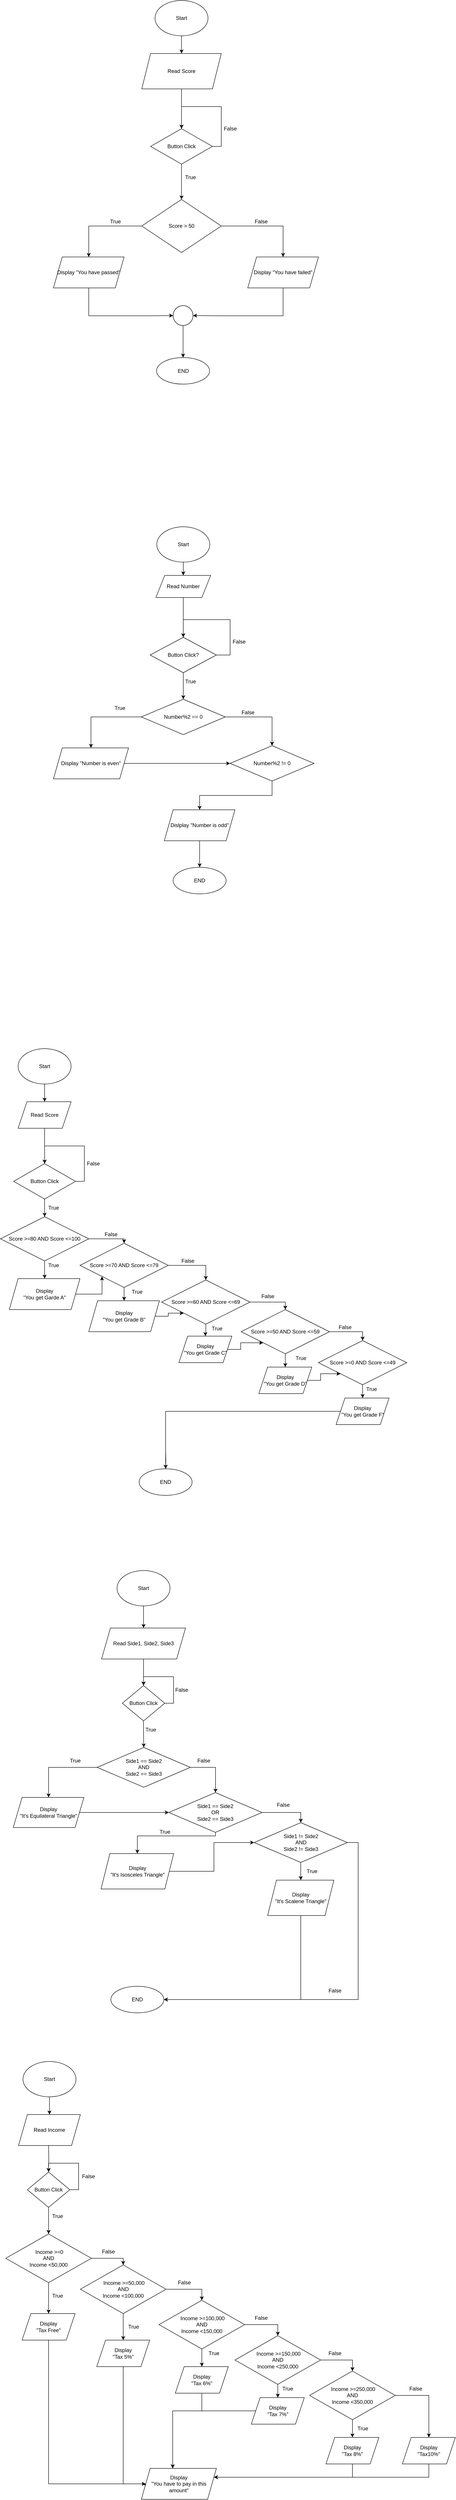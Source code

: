 <mxfile version="18.1.3" type="device"><diagram id="mXys_gLIN5jMMW1TdLpb" name="Page-1"><mxGraphModel dx="1662" dy="794" grid="1" gridSize="10" guides="1" tooltips="1" connect="1" arrows="1" fold="1" page="1" pageScale="1" pageWidth="827" pageHeight="1169" math="0" shadow="0"><root><mxCell id="0"/><mxCell id="1" parent="0"/><mxCell id="4Q3rVuvvBiTGEvWA-QsC-3" value="" style="edgeStyle=orthogonalEdgeStyle;rounded=0;orthogonalLoop=1;jettySize=auto;html=1;" edge="1" parent="1" source="4Q3rVuvvBiTGEvWA-QsC-1" target="4Q3rVuvvBiTGEvWA-QsC-2"><mxGeometry relative="1" as="geometry"/></mxCell><mxCell id="4Q3rVuvvBiTGEvWA-QsC-1" value="Start" style="ellipse;whiteSpace=wrap;html=1;" vertex="1" parent="1"><mxGeometry x="350" y="40" width="120" height="80" as="geometry"/></mxCell><mxCell id="4Q3rVuvvBiTGEvWA-QsC-65" value="" style="edgeStyle=orthogonalEdgeStyle;rounded=0;orthogonalLoop=1;jettySize=auto;html=1;" edge="1" parent="1" source="4Q3rVuvvBiTGEvWA-QsC-2" target="4Q3rVuvvBiTGEvWA-QsC-64"><mxGeometry relative="1" as="geometry"/></mxCell><mxCell id="4Q3rVuvvBiTGEvWA-QsC-2" value="Read Score" style="shape=parallelogram;perimeter=parallelogramPerimeter;whiteSpace=wrap;html=1;fixedSize=1;" vertex="1" parent="1"><mxGeometry x="320" y="160" width="180" height="80" as="geometry"/></mxCell><mxCell id="4Q3rVuvvBiTGEvWA-QsC-9" value="" style="edgeStyle=orthogonalEdgeStyle;rounded=0;orthogonalLoop=1;jettySize=auto;html=1;" edge="1" parent="1" source="4Q3rVuvvBiTGEvWA-QsC-6" target="4Q3rVuvvBiTGEvWA-QsC-8"><mxGeometry relative="1" as="geometry"/></mxCell><mxCell id="4Q3rVuvvBiTGEvWA-QsC-11" value="" style="edgeStyle=orthogonalEdgeStyle;rounded=0;orthogonalLoop=1;jettySize=auto;html=1;" edge="1" parent="1" source="4Q3rVuvvBiTGEvWA-QsC-6" target="4Q3rVuvvBiTGEvWA-QsC-10"><mxGeometry relative="1" as="geometry"/></mxCell><mxCell id="4Q3rVuvvBiTGEvWA-QsC-6" value="Score &amp;gt; 50" style="rhombus;whiteSpace=wrap;html=1;" vertex="1" parent="1"><mxGeometry x="320" y="490" width="180" height="120" as="geometry"/></mxCell><mxCell id="4Q3rVuvvBiTGEvWA-QsC-14" style="edgeStyle=orthogonalEdgeStyle;rounded=0;orthogonalLoop=1;jettySize=auto;html=1;entryX=0;entryY=0.5;entryDx=0;entryDy=0;" edge="1" parent="1" source="4Q3rVuvvBiTGEvWA-QsC-8" target="4Q3rVuvvBiTGEvWA-QsC-12"><mxGeometry relative="1" as="geometry"><Array as="points"><mxPoint x="200" y="753"/><mxPoint x="336" y="753"/></Array></mxGeometry></mxCell><mxCell id="4Q3rVuvvBiTGEvWA-QsC-8" value="Display &quot;You have passed&quot;" style="shape=parallelogram;perimeter=parallelogramPerimeter;whiteSpace=wrap;html=1;fixedSize=1;" vertex="1" parent="1"><mxGeometry x="120" y="620" width="160" height="70" as="geometry"/></mxCell><mxCell id="4Q3rVuvvBiTGEvWA-QsC-13" style="edgeStyle=orthogonalEdgeStyle;rounded=0;orthogonalLoop=1;jettySize=auto;html=1;entryX=1;entryY=0.5;entryDx=0;entryDy=0;" edge="1" parent="1" source="4Q3rVuvvBiTGEvWA-QsC-10" target="4Q3rVuvvBiTGEvWA-QsC-12"><mxGeometry relative="1" as="geometry"><Array as="points"><mxPoint x="640" y="753"/><mxPoint x="498" y="753"/></Array></mxGeometry></mxCell><mxCell id="4Q3rVuvvBiTGEvWA-QsC-10" value="Display &quot;You have failed&quot;" style="shape=parallelogram;perimeter=parallelogramPerimeter;whiteSpace=wrap;html=1;fixedSize=1;" vertex="1" parent="1"><mxGeometry x="560" y="620" width="160" height="70" as="geometry"/></mxCell><mxCell id="4Q3rVuvvBiTGEvWA-QsC-16" value="" style="edgeStyle=orthogonalEdgeStyle;rounded=0;orthogonalLoop=1;jettySize=auto;html=1;" edge="1" parent="1" source="4Q3rVuvvBiTGEvWA-QsC-12" target="4Q3rVuvvBiTGEvWA-QsC-15"><mxGeometry relative="1" as="geometry"/></mxCell><mxCell id="4Q3rVuvvBiTGEvWA-QsC-12" value="" style="ellipse;whiteSpace=wrap;html=1;aspect=fixed;" vertex="1" parent="1"><mxGeometry x="391" y="730" width="45" height="45" as="geometry"/></mxCell><mxCell id="4Q3rVuvvBiTGEvWA-QsC-15" value="END" style="ellipse;whiteSpace=wrap;html=1;" vertex="1" parent="1"><mxGeometry x="353.5" y="847.5" width="120" height="60" as="geometry"/></mxCell><mxCell id="4Q3rVuvvBiTGEvWA-QsC-19" value="" style="edgeStyle=orthogonalEdgeStyle;rounded=0;orthogonalLoop=1;jettySize=auto;html=1;" edge="1" parent="1" source="4Q3rVuvvBiTGEvWA-QsC-17" target="4Q3rVuvvBiTGEvWA-QsC-18"><mxGeometry relative="1" as="geometry"/></mxCell><mxCell id="4Q3rVuvvBiTGEvWA-QsC-17" value="Start" style="ellipse;whiteSpace=wrap;html=1;" vertex="1" parent="1"><mxGeometry x="354" y="1230" width="120" height="80" as="geometry"/></mxCell><mxCell id="4Q3rVuvvBiTGEvWA-QsC-43" value="" style="edgeStyle=orthogonalEdgeStyle;rounded=0;orthogonalLoop=1;jettySize=auto;html=1;" edge="1" parent="1" source="4Q3rVuvvBiTGEvWA-QsC-18" target="4Q3rVuvvBiTGEvWA-QsC-42"><mxGeometry relative="1" as="geometry"/></mxCell><mxCell id="4Q3rVuvvBiTGEvWA-QsC-18" value="Read Number" style="shape=parallelogram;perimeter=parallelogramPerimeter;whiteSpace=wrap;html=1;fixedSize=1;" vertex="1" parent="1"><mxGeometry x="352" y="1340" width="124" height="50" as="geometry"/></mxCell><mxCell id="4Q3rVuvvBiTGEvWA-QsC-23" value="" style="edgeStyle=orthogonalEdgeStyle;rounded=0;orthogonalLoop=1;jettySize=auto;html=1;" edge="1" parent="1" source="4Q3rVuvvBiTGEvWA-QsC-20" target="4Q3rVuvvBiTGEvWA-QsC-22"><mxGeometry relative="1" as="geometry"/></mxCell><mxCell id="4Q3rVuvvBiTGEvWA-QsC-235" value="" style="edgeStyle=orthogonalEdgeStyle;rounded=0;orthogonalLoop=1;jettySize=auto;html=1;" edge="1" parent="1" source="4Q3rVuvvBiTGEvWA-QsC-20" target="4Q3rVuvvBiTGEvWA-QsC-234"><mxGeometry relative="1" as="geometry"/></mxCell><mxCell id="4Q3rVuvvBiTGEvWA-QsC-20" value="Number%2 == 0" style="rhombus;whiteSpace=wrap;html=1;" vertex="1" parent="1"><mxGeometry x="319" y="1620" width="190" height="80" as="geometry"/></mxCell><mxCell id="4Q3rVuvvBiTGEvWA-QsC-238" style="edgeStyle=orthogonalEdgeStyle;rounded=0;orthogonalLoop=1;jettySize=auto;html=1;entryX=0;entryY=0.5;entryDx=0;entryDy=0;" edge="1" parent="1" source="4Q3rVuvvBiTGEvWA-QsC-22" target="4Q3rVuvvBiTGEvWA-QsC-234"><mxGeometry relative="1" as="geometry"/></mxCell><mxCell id="4Q3rVuvvBiTGEvWA-QsC-22" value="Display &quot;Number is even&quot;" style="shape=parallelogram;perimeter=parallelogramPerimeter;whiteSpace=wrap;html=1;fixedSize=1;" vertex="1" parent="1"><mxGeometry x="120" y="1730" width="170" height="70" as="geometry"/></mxCell><mxCell id="4Q3rVuvvBiTGEvWA-QsC-239" value="" style="edgeStyle=orthogonalEdgeStyle;rounded=0;orthogonalLoop=1;jettySize=auto;html=1;" edge="1" parent="1" source="4Q3rVuvvBiTGEvWA-QsC-24" target="4Q3rVuvvBiTGEvWA-QsC-29"><mxGeometry relative="1" as="geometry"/></mxCell><mxCell id="4Q3rVuvvBiTGEvWA-QsC-24" value="Dislplay &quot;Number is odd&quot;" style="shape=parallelogram;perimeter=parallelogramPerimeter;whiteSpace=wrap;html=1;fixedSize=1;" vertex="1" parent="1"><mxGeometry x="371" y="1870" width="160" height="70" as="geometry"/></mxCell><mxCell id="4Q3rVuvvBiTGEvWA-QsC-29" value="END" style="ellipse;whiteSpace=wrap;html=1;" vertex="1" parent="1"><mxGeometry x="391" y="2000" width="120" height="60" as="geometry"/></mxCell><mxCell id="4Q3rVuvvBiTGEvWA-QsC-35" value="" style="edgeStyle=orthogonalEdgeStyle;rounded=0;orthogonalLoop=1;jettySize=auto;html=1;" edge="1" parent="1" source="4Q3rVuvvBiTGEvWA-QsC-31" target="4Q3rVuvvBiTGEvWA-QsC-34"><mxGeometry relative="1" as="geometry"/></mxCell><mxCell id="4Q3rVuvvBiTGEvWA-QsC-31" value="Start" style="ellipse;whiteSpace=wrap;html=1;" vertex="1" parent="1"><mxGeometry x="40" y="2410" width="120" height="80" as="geometry"/></mxCell><mxCell id="4Q3rVuvvBiTGEvWA-QsC-51" value="" style="edgeStyle=orthogonalEdgeStyle;rounded=0;orthogonalLoop=1;jettySize=auto;html=1;" edge="1" parent="1" source="4Q3rVuvvBiTGEvWA-QsC-34" target="4Q3rVuvvBiTGEvWA-QsC-50"><mxGeometry relative="1" as="geometry"/></mxCell><mxCell id="4Q3rVuvvBiTGEvWA-QsC-34" value="Read Score" style="shape=parallelogram;perimeter=parallelogramPerimeter;whiteSpace=wrap;html=1;fixedSize=1;" vertex="1" parent="1"><mxGeometry x="40" y="2530" width="120" height="60" as="geometry"/></mxCell><mxCell id="4Q3rVuvvBiTGEvWA-QsC-44" value="" style="edgeStyle=orthogonalEdgeStyle;rounded=0;orthogonalLoop=1;jettySize=auto;html=1;" edge="1" parent="1" source="4Q3rVuvvBiTGEvWA-QsC-42" target="4Q3rVuvvBiTGEvWA-QsC-20"><mxGeometry relative="1" as="geometry"/></mxCell><mxCell id="4Q3rVuvvBiTGEvWA-QsC-42" value="Button Click?" style="rhombus;whiteSpace=wrap;html=1;" vertex="1" parent="1"><mxGeometry x="339" y="1480" width="150" height="80" as="geometry"/></mxCell><mxCell id="4Q3rVuvvBiTGEvWA-QsC-53" value="" style="edgeStyle=orthogonalEdgeStyle;rounded=0;orthogonalLoop=1;jettySize=auto;html=1;" edge="1" parent="1" source="4Q3rVuvvBiTGEvWA-QsC-50" target="4Q3rVuvvBiTGEvWA-QsC-52"><mxGeometry relative="1" as="geometry"/></mxCell><mxCell id="4Q3rVuvvBiTGEvWA-QsC-50" value="Button Click" style="rhombus;whiteSpace=wrap;html=1;" vertex="1" parent="1"><mxGeometry x="30" y="2670" width="140" height="80" as="geometry"/></mxCell><mxCell id="4Q3rVuvvBiTGEvWA-QsC-55" value="" style="edgeStyle=orthogonalEdgeStyle;rounded=0;orthogonalLoop=1;jettySize=auto;html=1;" edge="1" parent="1" source="4Q3rVuvvBiTGEvWA-QsC-52" target="4Q3rVuvvBiTGEvWA-QsC-54"><mxGeometry relative="1" as="geometry"/></mxCell><mxCell id="4Q3rVuvvBiTGEvWA-QsC-57" value="" style="edgeStyle=orthogonalEdgeStyle;rounded=0;orthogonalLoop=1;jettySize=auto;html=1;" edge="1" parent="1" source="4Q3rVuvvBiTGEvWA-QsC-52" target="4Q3rVuvvBiTGEvWA-QsC-56"><mxGeometry relative="1" as="geometry"><Array as="points"><mxPoint x="280" y="2840"/></Array></mxGeometry></mxCell><mxCell id="4Q3rVuvvBiTGEvWA-QsC-52" value="Score &amp;gt;=80 AND Score &amp;lt;=100" style="rhombus;whiteSpace=wrap;html=1;" vertex="1" parent="1"><mxGeometry y="2790" width="200" height="100" as="geometry"/></mxCell><mxCell id="4Q3rVuvvBiTGEvWA-QsC-227" style="edgeStyle=orthogonalEdgeStyle;rounded=0;orthogonalLoop=1;jettySize=auto;html=1;exitX=1;exitY=0.5;exitDx=0;exitDy=0;entryX=0;entryY=1;entryDx=0;entryDy=0;" edge="1" parent="1" source="4Q3rVuvvBiTGEvWA-QsC-54" target="4Q3rVuvvBiTGEvWA-QsC-56"><mxGeometry relative="1" as="geometry"><Array as="points"><mxPoint x="230" y="2965"/></Array></mxGeometry></mxCell><mxCell id="4Q3rVuvvBiTGEvWA-QsC-54" value="Display &lt;br&gt;&quot;You get Garde A&quot;" style="shape=parallelogram;perimeter=parallelogramPerimeter;whiteSpace=wrap;html=1;fixedSize=1;" vertex="1" parent="1"><mxGeometry x="20" y="2930" width="160" height="70" as="geometry"/></mxCell><mxCell id="4Q3rVuvvBiTGEvWA-QsC-59" value="" style="edgeStyle=orthogonalEdgeStyle;rounded=0;orthogonalLoop=1;jettySize=auto;html=1;" edge="1" parent="1" source="4Q3rVuvvBiTGEvWA-QsC-56" target="4Q3rVuvvBiTGEvWA-QsC-58"><mxGeometry relative="1" as="geometry"/></mxCell><mxCell id="4Q3rVuvvBiTGEvWA-QsC-83" value="" style="edgeStyle=orthogonalEdgeStyle;rounded=0;orthogonalLoop=1;jettySize=auto;html=1;" edge="1" parent="1" source="4Q3rVuvvBiTGEvWA-QsC-56" target="4Q3rVuvvBiTGEvWA-QsC-82"><mxGeometry relative="1" as="geometry"><Array as="points"><mxPoint x="465" y="2900"/></Array></mxGeometry></mxCell><mxCell id="4Q3rVuvvBiTGEvWA-QsC-56" value="Score &amp;gt;=70 AND Score &amp;lt;=79" style="rhombus;whiteSpace=wrap;html=1;" vertex="1" parent="1"><mxGeometry x="180" y="2850" width="200" height="100" as="geometry"/></mxCell><mxCell id="4Q3rVuvvBiTGEvWA-QsC-229" style="edgeStyle=orthogonalEdgeStyle;rounded=0;orthogonalLoop=1;jettySize=auto;html=1;exitX=1;exitY=0.5;exitDx=0;exitDy=0;entryX=0;entryY=1;entryDx=0;entryDy=0;" edge="1" parent="1" source="4Q3rVuvvBiTGEvWA-QsC-58" target="4Q3rVuvvBiTGEvWA-QsC-82"><mxGeometry relative="1" as="geometry"/></mxCell><mxCell id="4Q3rVuvvBiTGEvWA-QsC-58" value="Display&lt;br&gt;&quot;You get Grade B&quot;" style="shape=parallelogram;perimeter=parallelogramPerimeter;whiteSpace=wrap;html=1;fixedSize=1;" vertex="1" parent="1"><mxGeometry x="200" y="2980" width="160" height="70" as="geometry"/></mxCell><mxCell id="4Q3rVuvvBiTGEvWA-QsC-63" style="edgeStyle=orthogonalEdgeStyle;rounded=0;orthogonalLoop=1;jettySize=auto;html=1;entryX=0.5;entryY=0;entryDx=0;entryDy=0;" edge="1" parent="1" source="4Q3rVuvvBiTGEvWA-QsC-42" target="4Q3rVuvvBiTGEvWA-QsC-42"><mxGeometry relative="1" as="geometry"><Array as="points"><mxPoint x="520" y="1520"/><mxPoint x="520" y="1440"/><mxPoint x="414" y="1440"/></Array></mxGeometry></mxCell><mxCell id="4Q3rVuvvBiTGEvWA-QsC-66" value="" style="edgeStyle=orthogonalEdgeStyle;rounded=0;orthogonalLoop=1;jettySize=auto;html=1;" edge="1" parent="1" source="4Q3rVuvvBiTGEvWA-QsC-64" target="4Q3rVuvvBiTGEvWA-QsC-6"><mxGeometry relative="1" as="geometry"/></mxCell><mxCell id="4Q3rVuvvBiTGEvWA-QsC-64" value="Button Click" style="rhombus;whiteSpace=wrap;html=1;" vertex="1" parent="1"><mxGeometry x="340" y="330" width="140" height="80" as="geometry"/></mxCell><mxCell id="4Q3rVuvvBiTGEvWA-QsC-68" style="edgeStyle=orthogonalEdgeStyle;rounded=0;orthogonalLoop=1;jettySize=auto;html=1;entryX=0.5;entryY=0;entryDx=0;entryDy=0;" edge="1" parent="1" source="4Q3rVuvvBiTGEvWA-QsC-64" target="4Q3rVuvvBiTGEvWA-QsC-64"><mxGeometry relative="1" as="geometry"><Array as="points"><mxPoint x="500" y="370"/><mxPoint x="500" y="280"/><mxPoint x="410" y="280"/></Array></mxGeometry></mxCell><mxCell id="4Q3rVuvvBiTGEvWA-QsC-69" value="False" style="text;html=1;align=center;verticalAlign=middle;resizable=0;points=[];autosize=1;strokeColor=none;fillColor=none;" vertex="1" parent="1"><mxGeometry x="500" y="320" width="40" height="20" as="geometry"/></mxCell><mxCell id="4Q3rVuvvBiTGEvWA-QsC-70" value="True" style="text;html=1;align=center;verticalAlign=middle;resizable=0;points=[];autosize=1;strokeColor=none;fillColor=none;" vertex="1" parent="1"><mxGeometry x="410" y="430" width="40" height="20" as="geometry"/></mxCell><mxCell id="4Q3rVuvvBiTGEvWA-QsC-71" value="True" style="text;html=1;align=center;verticalAlign=middle;resizable=0;points=[];autosize=1;strokeColor=none;fillColor=none;" vertex="1" parent="1"><mxGeometry x="240" y="530" width="40" height="20" as="geometry"/></mxCell><mxCell id="4Q3rVuvvBiTGEvWA-QsC-72" value="False" style="text;html=1;align=center;verticalAlign=middle;resizable=0;points=[];autosize=1;strokeColor=none;fillColor=none;" vertex="1" parent="1"><mxGeometry x="570" y="530" width="40" height="20" as="geometry"/></mxCell><mxCell id="4Q3rVuvvBiTGEvWA-QsC-73" value="False" style="text;html=1;align=center;verticalAlign=middle;resizable=0;points=[];autosize=1;strokeColor=none;fillColor=none;" vertex="1" parent="1"><mxGeometry x="520" y="1480" width="40" height="20" as="geometry"/></mxCell><mxCell id="4Q3rVuvvBiTGEvWA-QsC-74" value="True" style="text;html=1;align=center;verticalAlign=middle;resizable=0;points=[];autosize=1;strokeColor=none;fillColor=none;" vertex="1" parent="1"><mxGeometry x="410" y="1570" width="40" height="20" as="geometry"/></mxCell><mxCell id="4Q3rVuvvBiTGEvWA-QsC-75" value="False" style="text;html=1;align=center;verticalAlign=middle;resizable=0;points=[];autosize=1;strokeColor=none;fillColor=none;" vertex="1" parent="1"><mxGeometry x="540" y="1640" width="40" height="20" as="geometry"/></mxCell><mxCell id="4Q3rVuvvBiTGEvWA-QsC-76" value="True" style="text;html=1;align=center;verticalAlign=middle;resizable=0;points=[];autosize=1;strokeColor=none;fillColor=none;" vertex="1" parent="1"><mxGeometry x="250" y="1630" width="40" height="20" as="geometry"/></mxCell><mxCell id="4Q3rVuvvBiTGEvWA-QsC-77" style="edgeStyle=orthogonalEdgeStyle;rounded=0;orthogonalLoop=1;jettySize=auto;html=1;entryX=0.5;entryY=0;entryDx=0;entryDy=0;" edge="1" parent="1" source="4Q3rVuvvBiTGEvWA-QsC-50" target="4Q3rVuvvBiTGEvWA-QsC-50"><mxGeometry relative="1" as="geometry"><Array as="points"><mxPoint x="190" y="2710"/><mxPoint x="190" y="2630"/><mxPoint x="100" y="2630"/></Array></mxGeometry></mxCell><mxCell id="4Q3rVuvvBiTGEvWA-QsC-78" value="False" style="text;html=1;align=center;verticalAlign=middle;resizable=0;points=[];autosize=1;strokeColor=none;fillColor=none;" vertex="1" parent="1"><mxGeometry x="190" y="2660" width="40" height="20" as="geometry"/></mxCell><mxCell id="4Q3rVuvvBiTGEvWA-QsC-79" value="True" style="text;html=1;align=center;verticalAlign=middle;resizable=0;points=[];autosize=1;strokeColor=none;fillColor=none;" vertex="1" parent="1"><mxGeometry x="100" y="2760" width="40" height="20" as="geometry"/></mxCell><mxCell id="4Q3rVuvvBiTGEvWA-QsC-80" value="False" style="text;html=1;align=center;verticalAlign=middle;resizable=0;points=[];autosize=1;strokeColor=none;fillColor=none;" vertex="1" parent="1"><mxGeometry x="230" y="2820" width="40" height="20" as="geometry"/></mxCell><mxCell id="4Q3rVuvvBiTGEvWA-QsC-81" value="True" style="text;html=1;align=center;verticalAlign=middle;resizable=0;points=[];autosize=1;strokeColor=none;fillColor=none;" vertex="1" parent="1"><mxGeometry x="100" y="2890" width="40" height="20" as="geometry"/></mxCell><mxCell id="4Q3rVuvvBiTGEvWA-QsC-85" value="" style="edgeStyle=orthogonalEdgeStyle;rounded=0;orthogonalLoop=1;jettySize=auto;html=1;" edge="1" parent="1" source="4Q3rVuvvBiTGEvWA-QsC-82" target="4Q3rVuvvBiTGEvWA-QsC-84"><mxGeometry relative="1" as="geometry"/></mxCell><mxCell id="4Q3rVuvvBiTGEvWA-QsC-87" value="" style="edgeStyle=orthogonalEdgeStyle;rounded=0;orthogonalLoop=1;jettySize=auto;html=1;" edge="1" parent="1" source="4Q3rVuvvBiTGEvWA-QsC-82" target="4Q3rVuvvBiTGEvWA-QsC-86"><mxGeometry relative="1" as="geometry"><Array as="points"><mxPoint x="645" y="2983"/></Array></mxGeometry></mxCell><mxCell id="4Q3rVuvvBiTGEvWA-QsC-82" value="Score &amp;gt;=60 AND Score &amp;lt;=69" style="rhombus;whiteSpace=wrap;html=1;" vertex="1" parent="1"><mxGeometry x="365" y="2933" width="200" height="100" as="geometry"/></mxCell><mxCell id="4Q3rVuvvBiTGEvWA-QsC-230" style="edgeStyle=orthogonalEdgeStyle;rounded=0;orthogonalLoop=1;jettySize=auto;html=1;exitX=1;exitY=0.5;exitDx=0;exitDy=0;entryX=0;entryY=1;entryDx=0;entryDy=0;" edge="1" parent="1" source="4Q3rVuvvBiTGEvWA-QsC-84" target="4Q3rVuvvBiTGEvWA-QsC-86"><mxGeometry relative="1" as="geometry"/></mxCell><mxCell id="4Q3rVuvvBiTGEvWA-QsC-84" value="Display&lt;br&gt;&quot;You get Grade C&quot;" style="shape=parallelogram;perimeter=parallelogramPerimeter;whiteSpace=wrap;html=1;fixedSize=1;" vertex="1" parent="1"><mxGeometry x="404" y="3060" width="120" height="60" as="geometry"/></mxCell><mxCell id="4Q3rVuvvBiTGEvWA-QsC-89" value="" style="edgeStyle=orthogonalEdgeStyle;rounded=0;orthogonalLoop=1;jettySize=auto;html=1;" edge="1" parent="1" source="4Q3rVuvvBiTGEvWA-QsC-86" target="4Q3rVuvvBiTGEvWA-QsC-88"><mxGeometry relative="1" as="geometry"/></mxCell><mxCell id="4Q3rVuvvBiTGEvWA-QsC-97" value="" style="edgeStyle=orthogonalEdgeStyle;rounded=0;orthogonalLoop=1;jettySize=auto;html=1;" edge="1" parent="1" source="4Q3rVuvvBiTGEvWA-QsC-86" target="4Q3rVuvvBiTGEvWA-QsC-96"><mxGeometry relative="1" as="geometry"><Array as="points"><mxPoint x="820" y="3050"/></Array></mxGeometry></mxCell><mxCell id="4Q3rVuvvBiTGEvWA-QsC-86" value="Score &amp;gt;=50 AND Score &amp;lt;=59" style="rhombus;whiteSpace=wrap;html=1;" vertex="1" parent="1"><mxGeometry x="545" y="3000" width="200" height="100" as="geometry"/></mxCell><mxCell id="4Q3rVuvvBiTGEvWA-QsC-231" style="edgeStyle=orthogonalEdgeStyle;rounded=0;orthogonalLoop=1;jettySize=auto;html=1;exitX=1;exitY=0.5;exitDx=0;exitDy=0;entryX=0;entryY=1;entryDx=0;entryDy=0;" edge="1" parent="1" source="4Q3rVuvvBiTGEvWA-QsC-88" target="4Q3rVuvvBiTGEvWA-QsC-96"><mxGeometry relative="1" as="geometry"/></mxCell><mxCell id="4Q3rVuvvBiTGEvWA-QsC-88" value="Display&lt;br&gt;&quot;You get Grade D&quot;" style="shape=parallelogram;perimeter=parallelogramPerimeter;whiteSpace=wrap;html=1;fixedSize=1;" vertex="1" parent="1"><mxGeometry x="585" y="3130" width="120" height="60" as="geometry"/></mxCell><mxCell id="4Q3rVuvvBiTGEvWA-QsC-91" value="False" style="text;html=1;align=center;verticalAlign=middle;resizable=0;points=[];autosize=1;strokeColor=none;fillColor=none;" vertex="1" parent="1"><mxGeometry x="404" y="2880" width="40" height="20" as="geometry"/></mxCell><mxCell id="4Q3rVuvvBiTGEvWA-QsC-92" value="False" style="text;html=1;align=center;verticalAlign=middle;resizable=0;points=[];autosize=1;strokeColor=none;fillColor=none;" vertex="1" parent="1"><mxGeometry x="585" y="2960" width="40" height="20" as="geometry"/></mxCell><mxCell id="4Q3rVuvvBiTGEvWA-QsC-93" value="True" style="text;html=1;align=center;verticalAlign=middle;resizable=0;points=[];autosize=1;strokeColor=none;fillColor=none;" vertex="1" parent="1"><mxGeometry x="289" y="2950" width="40" height="20" as="geometry"/></mxCell><mxCell id="4Q3rVuvvBiTGEvWA-QsC-94" value="True" style="text;html=1;align=center;verticalAlign=middle;resizable=0;points=[];autosize=1;strokeColor=none;fillColor=none;" vertex="1" parent="1"><mxGeometry x="470" y="3033" width="40" height="20" as="geometry"/></mxCell><mxCell id="4Q3rVuvvBiTGEvWA-QsC-95" value="True" style="text;html=1;align=center;verticalAlign=middle;resizable=0;points=[];autosize=1;strokeColor=none;fillColor=none;" vertex="1" parent="1"><mxGeometry x="660" y="3100" width="40" height="20" as="geometry"/></mxCell><mxCell id="4Q3rVuvvBiTGEvWA-QsC-99" value="" style="edgeStyle=orthogonalEdgeStyle;rounded=0;orthogonalLoop=1;jettySize=auto;html=1;" edge="1" parent="1" source="4Q3rVuvvBiTGEvWA-QsC-96" target="4Q3rVuvvBiTGEvWA-QsC-98"><mxGeometry relative="1" as="geometry"/></mxCell><mxCell id="4Q3rVuvvBiTGEvWA-QsC-96" value="Score &amp;gt;=0 AND Score &amp;lt;=49" style="rhombus;whiteSpace=wrap;html=1;" vertex="1" parent="1"><mxGeometry x="720" y="3070" width="200" height="100" as="geometry"/></mxCell><mxCell id="4Q3rVuvvBiTGEvWA-QsC-232" style="edgeStyle=orthogonalEdgeStyle;rounded=0;orthogonalLoop=1;jettySize=auto;html=1;" edge="1" parent="1" source="4Q3rVuvvBiTGEvWA-QsC-98" target="4Q3rVuvvBiTGEvWA-QsC-106"><mxGeometry relative="1" as="geometry"/></mxCell><mxCell id="4Q3rVuvvBiTGEvWA-QsC-98" value="Display&lt;br&gt;&quot;You get Grade F&quot;" style="shape=parallelogram;perimeter=parallelogramPerimeter;whiteSpace=wrap;html=1;fixedSize=1;" vertex="1" parent="1"><mxGeometry x="760" y="3200" width="120" height="60" as="geometry"/></mxCell><mxCell id="4Q3rVuvvBiTGEvWA-QsC-107" value="" style="edgeStyle=orthogonalEdgeStyle;rounded=0;orthogonalLoop=1;jettySize=auto;html=1;" edge="1" parent="1" target="4Q3rVuvvBiTGEvWA-QsC-106"><mxGeometry relative="1" as="geometry"><mxPoint x="374" y="3320" as="sourcePoint"/></mxGeometry></mxCell><mxCell id="4Q3rVuvvBiTGEvWA-QsC-106" value="END" style="ellipse;whiteSpace=wrap;html=1;" vertex="1" parent="1"><mxGeometry x="314" y="3360" width="120" height="60" as="geometry"/></mxCell><mxCell id="4Q3rVuvvBiTGEvWA-QsC-108" value="False" style="text;html=1;align=center;verticalAlign=middle;resizable=0;points=[];autosize=1;strokeColor=none;fillColor=none;" vertex="1" parent="1"><mxGeometry x="760" y="3030" width="40" height="20" as="geometry"/></mxCell><mxCell id="4Q3rVuvvBiTGEvWA-QsC-109" value="True" style="text;html=1;align=center;verticalAlign=middle;resizable=0;points=[];autosize=1;strokeColor=none;fillColor=none;" vertex="1" parent="1"><mxGeometry x="820" y="3170" width="40" height="20" as="geometry"/></mxCell><mxCell id="4Q3rVuvvBiTGEvWA-QsC-112" value="" style="edgeStyle=orthogonalEdgeStyle;rounded=0;orthogonalLoop=1;jettySize=auto;html=1;" edge="1" parent="1" source="4Q3rVuvvBiTGEvWA-QsC-110" target="4Q3rVuvvBiTGEvWA-QsC-111"><mxGeometry relative="1" as="geometry"/></mxCell><mxCell id="4Q3rVuvvBiTGEvWA-QsC-110" value="Start" style="ellipse;whiteSpace=wrap;html=1;" vertex="1" parent="1"><mxGeometry x="264" y="3590" width="120" height="80" as="geometry"/></mxCell><mxCell id="4Q3rVuvvBiTGEvWA-QsC-114" value="" style="edgeStyle=orthogonalEdgeStyle;rounded=0;orthogonalLoop=1;jettySize=auto;html=1;" edge="1" parent="1" source="4Q3rVuvvBiTGEvWA-QsC-111" target="4Q3rVuvvBiTGEvWA-QsC-113"><mxGeometry relative="1" as="geometry"/></mxCell><mxCell id="4Q3rVuvvBiTGEvWA-QsC-111" value="Read Side1, Side2, Side3" style="shape=parallelogram;perimeter=parallelogramPerimeter;whiteSpace=wrap;html=1;fixedSize=1;" vertex="1" parent="1"><mxGeometry x="229" y="3720" width="190" height="70" as="geometry"/></mxCell><mxCell id="4Q3rVuvvBiTGEvWA-QsC-121" value="" style="edgeStyle=orthogonalEdgeStyle;rounded=0;orthogonalLoop=1;jettySize=auto;html=1;" edge="1" parent="1" source="4Q3rVuvvBiTGEvWA-QsC-113" target="4Q3rVuvvBiTGEvWA-QsC-120"><mxGeometry relative="1" as="geometry"/></mxCell><mxCell id="4Q3rVuvvBiTGEvWA-QsC-113" value="Button Click" style="rhombus;whiteSpace=wrap;html=1;" vertex="1" parent="1"><mxGeometry x="276" y="3850" width="96" height="80" as="geometry"/></mxCell><mxCell id="4Q3rVuvvBiTGEvWA-QsC-115" style="edgeStyle=orthogonalEdgeStyle;rounded=0;orthogonalLoop=1;jettySize=auto;html=1;entryX=0.5;entryY=0;entryDx=0;entryDy=0;" edge="1" parent="1" source="4Q3rVuvvBiTGEvWA-QsC-113" target="4Q3rVuvvBiTGEvWA-QsC-113"><mxGeometry relative="1" as="geometry"><Array as="points"><mxPoint x="392" y="3890"/><mxPoint x="392" y="3830"/><mxPoint x="324" y="3830"/></Array></mxGeometry></mxCell><mxCell id="4Q3rVuvvBiTGEvWA-QsC-123" value="" style="edgeStyle=orthogonalEdgeStyle;rounded=0;orthogonalLoop=1;jettySize=auto;html=1;" edge="1" parent="1" source="4Q3rVuvvBiTGEvWA-QsC-120" target="4Q3rVuvvBiTGEvWA-QsC-122"><mxGeometry relative="1" as="geometry"/></mxCell><mxCell id="4Q3rVuvvBiTGEvWA-QsC-145" value="" style="edgeStyle=orthogonalEdgeStyle;rounded=0;orthogonalLoop=1;jettySize=auto;html=1;" edge="1" parent="1" source="4Q3rVuvvBiTGEvWA-QsC-120" target="4Q3rVuvvBiTGEvWA-QsC-144"><mxGeometry relative="1" as="geometry"><Array as="points"><mxPoint x="487" y="4035"/></Array></mxGeometry></mxCell><mxCell id="4Q3rVuvvBiTGEvWA-QsC-120" value="Side1 == Side2&lt;br&gt;AND&lt;br&gt;Side2 == Side3" style="rhombus;whiteSpace=wrap;html=1;" vertex="1" parent="1"><mxGeometry x="219" y="3990" width="211" height="90" as="geometry"/></mxCell><mxCell id="4Q3rVuvvBiTGEvWA-QsC-244" style="edgeStyle=orthogonalEdgeStyle;rounded=0;orthogonalLoop=1;jettySize=auto;html=1;entryX=0;entryY=0.5;entryDx=0;entryDy=0;" edge="1" parent="1" source="4Q3rVuvvBiTGEvWA-QsC-122" target="4Q3rVuvvBiTGEvWA-QsC-144"><mxGeometry relative="1" as="geometry"/></mxCell><mxCell id="4Q3rVuvvBiTGEvWA-QsC-122" value="Display&lt;br&gt;&quot;It's Equilateral Triangle&quot;" style="shape=parallelogram;perimeter=parallelogramPerimeter;whiteSpace=wrap;html=1;fixedSize=1;" vertex="1" parent="1"><mxGeometry x="29" y="4103" width="160" height="68" as="geometry"/></mxCell><mxCell id="4Q3rVuvvBiTGEvWA-QsC-137" value="True" style="text;html=1;align=center;verticalAlign=middle;resizable=0;points=[];autosize=1;strokeColor=none;fillColor=none;" vertex="1" parent="1"><mxGeometry x="320" y="3940" width="40" height="20" as="geometry"/></mxCell><mxCell id="4Q3rVuvvBiTGEvWA-QsC-138" value="False" style="text;html=1;align=center;verticalAlign=middle;resizable=0;points=[];autosize=1;strokeColor=none;fillColor=none;" vertex="1" parent="1"><mxGeometry x="390" y="3850" width="40" height="20" as="geometry"/></mxCell><mxCell id="4Q3rVuvvBiTGEvWA-QsC-139" value="True" style="text;html=1;align=center;verticalAlign=middle;resizable=0;points=[];autosize=1;strokeColor=none;fillColor=none;" vertex="1" parent="1"><mxGeometry x="149" y="4010" width="40" height="20" as="geometry"/></mxCell><mxCell id="4Q3rVuvvBiTGEvWA-QsC-167" value="" style="edgeStyle=orthogonalEdgeStyle;rounded=0;orthogonalLoop=1;jettySize=auto;html=1;" edge="1" parent="1" source="4Q3rVuvvBiTGEvWA-QsC-141" target="4Q3rVuvvBiTGEvWA-QsC-166"><mxGeometry relative="1" as="geometry"/></mxCell><mxCell id="4Q3rVuvvBiTGEvWA-QsC-141" value="Start" style="ellipse;whiteSpace=wrap;html=1;" vertex="1" parent="1"><mxGeometry x="51" y="4700" width="120" height="80" as="geometry"/></mxCell><mxCell id="4Q3rVuvvBiTGEvWA-QsC-147" value="" style="edgeStyle=orthogonalEdgeStyle;rounded=0;orthogonalLoop=1;jettySize=auto;html=1;" edge="1" parent="1" source="4Q3rVuvvBiTGEvWA-QsC-144" target="4Q3rVuvvBiTGEvWA-QsC-146"><mxGeometry relative="1" as="geometry"><Array as="points"><mxPoint x="487" y="4190"/><mxPoint x="310" y="4190"/></Array></mxGeometry></mxCell><mxCell id="4Q3rVuvvBiTGEvWA-QsC-248" style="edgeStyle=orthogonalEdgeStyle;rounded=0;orthogonalLoop=1;jettySize=auto;html=1;entryX=0.5;entryY=0;entryDx=0;entryDy=0;" edge="1" parent="1" source="4Q3rVuvvBiTGEvWA-QsC-144" target="4Q3rVuvvBiTGEvWA-QsC-247"><mxGeometry relative="1" as="geometry"><Array as="points"><mxPoint x="680" y="4137"/></Array></mxGeometry></mxCell><mxCell id="4Q3rVuvvBiTGEvWA-QsC-144" value="Side1 == Side2&lt;br&gt;OR&lt;br&gt;Side2 == Side3" style="rhombus;whiteSpace=wrap;html=1;" vertex="1" parent="1"><mxGeometry x="381.25" y="4092" width="211" height="90" as="geometry"/></mxCell><mxCell id="4Q3rVuvvBiTGEvWA-QsC-252" style="edgeStyle=orthogonalEdgeStyle;rounded=0;orthogonalLoop=1;jettySize=auto;html=1;entryX=0;entryY=0.5;entryDx=0;entryDy=0;" edge="1" parent="1" source="4Q3rVuvvBiTGEvWA-QsC-146" target="4Q3rVuvvBiTGEvWA-QsC-247"><mxGeometry relative="1" as="geometry"/></mxCell><mxCell id="4Q3rVuvvBiTGEvWA-QsC-146" value="Display&lt;br&gt;&quot;It's Isosceles Triangle&quot;" style="shape=parallelogram;perimeter=parallelogramPerimeter;whiteSpace=wrap;html=1;fixedSize=1;" vertex="1" parent="1"><mxGeometry x="227.75" y="4230" width="164.5" height="80" as="geometry"/></mxCell><mxCell id="4Q3rVuvvBiTGEvWA-QsC-253" style="edgeStyle=orthogonalEdgeStyle;rounded=0;orthogonalLoop=1;jettySize=auto;html=1;" edge="1" parent="1" source="4Q3rVuvvBiTGEvWA-QsC-150" target="4Q3rVuvvBiTGEvWA-QsC-159"><mxGeometry relative="1" as="geometry"><Array as="points"><mxPoint x="680" y="4560"/></Array></mxGeometry></mxCell><mxCell id="4Q3rVuvvBiTGEvWA-QsC-150" value="Display&lt;br&gt;&quot;It's Scalene Triangle&quot;" style="shape=parallelogram;perimeter=parallelogramPerimeter;whiteSpace=wrap;html=1;fixedSize=1;" vertex="1" parent="1"><mxGeometry x="605" y="4290" width="150" height="80" as="geometry"/></mxCell><mxCell id="4Q3rVuvvBiTGEvWA-QsC-159" value="END" style="ellipse;whiteSpace=wrap;html=1;" vertex="1" parent="1"><mxGeometry x="250" y="4530" width="120" height="60" as="geometry"/></mxCell><mxCell id="4Q3rVuvvBiTGEvWA-QsC-165" value="True" style="text;html=1;align=center;verticalAlign=middle;resizable=0;points=[];autosize=1;strokeColor=none;fillColor=none;" vertex="1" parent="1"><mxGeometry x="352" y="4171" width="40" height="20" as="geometry"/></mxCell><mxCell id="4Q3rVuvvBiTGEvWA-QsC-166" value="Read Income" style="shape=parallelogram;perimeter=parallelogramPerimeter;whiteSpace=wrap;html=1;fixedSize=1;" vertex="1" parent="1"><mxGeometry x="41" y="4820" width="140" height="70" as="geometry"/></mxCell><mxCell id="4Q3rVuvvBiTGEvWA-QsC-175" value="" style="edgeStyle=orthogonalEdgeStyle;rounded=0;orthogonalLoop=1;jettySize=auto;html=1;" edge="1" parent="1" target="4Q3rVuvvBiTGEvWA-QsC-176"><mxGeometry relative="1" as="geometry"><mxPoint x="109" y="4890" as="sourcePoint"/></mxGeometry></mxCell><mxCell id="4Q3rVuvvBiTGEvWA-QsC-181" value="" style="edgeStyle=orthogonalEdgeStyle;rounded=0;orthogonalLoop=1;jettySize=auto;html=1;" edge="1" parent="1" source="4Q3rVuvvBiTGEvWA-QsC-176" target="4Q3rVuvvBiTGEvWA-QsC-180"><mxGeometry relative="1" as="geometry"/></mxCell><mxCell id="4Q3rVuvvBiTGEvWA-QsC-176" value="Button Click" style="rhombus;whiteSpace=wrap;html=1;" vertex="1" parent="1"><mxGeometry x="61" y="4950" width="96" height="80" as="geometry"/></mxCell><mxCell id="4Q3rVuvvBiTGEvWA-QsC-177" style="edgeStyle=orthogonalEdgeStyle;rounded=0;orthogonalLoop=1;jettySize=auto;html=1;entryX=0.5;entryY=0;entryDx=0;entryDy=0;" edge="1" parent="1" source="4Q3rVuvvBiTGEvWA-QsC-176" target="4Q3rVuvvBiTGEvWA-QsC-176"><mxGeometry relative="1" as="geometry"><Array as="points"><mxPoint x="177" y="4990"/><mxPoint x="177" y="4930"/><mxPoint x="109" y="4930"/></Array></mxGeometry></mxCell><mxCell id="4Q3rVuvvBiTGEvWA-QsC-183" value="" style="edgeStyle=orthogonalEdgeStyle;rounded=0;orthogonalLoop=1;jettySize=auto;html=1;" edge="1" parent="1" source="4Q3rVuvvBiTGEvWA-QsC-180" target="4Q3rVuvvBiTGEvWA-QsC-182"><mxGeometry relative="1" as="geometry"/></mxCell><mxCell id="4Q3rVuvvBiTGEvWA-QsC-185" value="" style="edgeStyle=orthogonalEdgeStyle;rounded=0;orthogonalLoop=1;jettySize=auto;html=1;" edge="1" parent="1" target="4Q3rVuvvBiTGEvWA-QsC-184"><mxGeometry relative="1" as="geometry"><mxPoint x="180" y="5145" as="sourcePoint"/><Array as="points"><mxPoint x="278" y="5145"/></Array></mxGeometry></mxCell><mxCell id="4Q3rVuvvBiTGEvWA-QsC-180" value="&amp;nbsp;Income &amp;gt;=0&lt;br&gt;AND&lt;br&gt;Income &amp;lt;50,000" style="rhombus;whiteSpace=wrap;html=1;" vertex="1" parent="1"><mxGeometry x="12" y="5090" width="194" height="110" as="geometry"/></mxCell><mxCell id="4Q3rVuvvBiTGEvWA-QsC-224" style="edgeStyle=orthogonalEdgeStyle;rounded=0;orthogonalLoop=1;jettySize=auto;html=1;entryX=0;entryY=0.5;entryDx=0;entryDy=0;" edge="1" parent="1" source="4Q3rVuvvBiTGEvWA-QsC-182" target="4Q3rVuvvBiTGEvWA-QsC-204"><mxGeometry relative="1" as="geometry"><Array as="points"><mxPoint x="109" y="5655"/></Array></mxGeometry></mxCell><mxCell id="4Q3rVuvvBiTGEvWA-QsC-182" value="Display&lt;br&gt;&quot;Tax Free&quot;" style="shape=parallelogram;perimeter=parallelogramPerimeter;whiteSpace=wrap;html=1;fixedSize=1;" vertex="1" parent="1"><mxGeometry x="49" y="5270" width="120" height="60" as="geometry"/></mxCell><mxCell id="4Q3rVuvvBiTGEvWA-QsC-187" value="" style="edgeStyle=orthogonalEdgeStyle;rounded=0;orthogonalLoop=1;jettySize=auto;html=1;" edge="1" parent="1" source="4Q3rVuvvBiTGEvWA-QsC-184" target="4Q3rVuvvBiTGEvWA-QsC-186"><mxGeometry relative="1" as="geometry"/></mxCell><mxCell id="4Q3rVuvvBiTGEvWA-QsC-189" value="" style="edgeStyle=orthogonalEdgeStyle;rounded=0;orthogonalLoop=1;jettySize=auto;html=1;" edge="1" parent="1" source="4Q3rVuvvBiTGEvWA-QsC-184" target="4Q3rVuvvBiTGEvWA-QsC-188"><mxGeometry relative="1" as="geometry"><Array as="points"><mxPoint x="456" y="5215"/></Array></mxGeometry></mxCell><mxCell id="4Q3rVuvvBiTGEvWA-QsC-184" value="&amp;nbsp;Income &amp;gt;=50,000&lt;br&gt;AND&lt;br&gt;Income &amp;lt;100,000" style="rhombus;whiteSpace=wrap;html=1;" vertex="1" parent="1"><mxGeometry x="181" y="5160" width="194" height="110" as="geometry"/></mxCell><mxCell id="4Q3rVuvvBiTGEvWA-QsC-225" style="edgeStyle=orthogonalEdgeStyle;rounded=0;orthogonalLoop=1;jettySize=auto;html=1;entryX=0.059;entryY=0.614;entryDx=0;entryDy=0;entryPerimeter=0;" edge="1" parent="1" source="4Q3rVuvvBiTGEvWA-QsC-186" target="4Q3rVuvvBiTGEvWA-QsC-204"><mxGeometry relative="1" as="geometry"><Array as="points"><mxPoint x="278" y="5655"/><mxPoint x="329" y="5655"/></Array></mxGeometry></mxCell><mxCell id="4Q3rVuvvBiTGEvWA-QsC-186" value="Display&lt;br&gt;&quot;Tax 5%&quot;" style="shape=parallelogram;perimeter=parallelogramPerimeter;whiteSpace=wrap;html=1;fixedSize=1;" vertex="1" parent="1"><mxGeometry x="218" y="5330" width="120" height="60" as="geometry"/></mxCell><mxCell id="4Q3rVuvvBiTGEvWA-QsC-191" value="" style="edgeStyle=orthogonalEdgeStyle;rounded=0;orthogonalLoop=1;jettySize=auto;html=1;" edge="1" parent="1" source="4Q3rVuvvBiTGEvWA-QsC-188" target="4Q3rVuvvBiTGEvWA-QsC-190"><mxGeometry relative="1" as="geometry"/></mxCell><mxCell id="4Q3rVuvvBiTGEvWA-QsC-193" value="" style="edgeStyle=orthogonalEdgeStyle;rounded=0;orthogonalLoop=1;jettySize=auto;html=1;entryX=0.5;entryY=0;entryDx=0;entryDy=0;entryPerimeter=0;" edge="1" parent="1" target="4Q3rVuvvBiTGEvWA-QsC-192"><mxGeometry relative="1" as="geometry"><mxPoint x="529" y="5295" as="sourcePoint"/><Array as="points"><mxPoint x="628" y="5295"/></Array></mxGeometry></mxCell><mxCell id="4Q3rVuvvBiTGEvWA-QsC-188" value="&amp;nbsp;Income &amp;gt;=100,000&lt;br&gt;AND&lt;br&gt;Income &amp;lt;150,000" style="rhombus;whiteSpace=wrap;html=1;" vertex="1" parent="1"><mxGeometry x="359" y="5240" width="194" height="110" as="geometry"/></mxCell><mxCell id="4Q3rVuvvBiTGEvWA-QsC-207" style="edgeStyle=orthogonalEdgeStyle;rounded=0;orthogonalLoop=1;jettySize=auto;html=1;" edge="1" parent="1" source="4Q3rVuvvBiTGEvWA-QsC-190" target="4Q3rVuvvBiTGEvWA-QsC-204"><mxGeometry relative="1" as="geometry"><Array as="points"><mxPoint x="456" y="5490"/><mxPoint x="390" y="5490"/></Array></mxGeometry></mxCell><mxCell id="4Q3rVuvvBiTGEvWA-QsC-190" value="Display&lt;br&gt;&quot;Tax 6%&quot;" style="shape=parallelogram;perimeter=parallelogramPerimeter;whiteSpace=wrap;html=1;fixedSize=1;" vertex="1" parent="1"><mxGeometry x="396" y="5390" width="120" height="60" as="geometry"/></mxCell><mxCell id="4Q3rVuvvBiTGEvWA-QsC-195" value="" style="edgeStyle=orthogonalEdgeStyle;rounded=0;orthogonalLoop=1;jettySize=auto;html=1;" edge="1" parent="1" source="4Q3rVuvvBiTGEvWA-QsC-192" target="4Q3rVuvvBiTGEvWA-QsC-194"><mxGeometry relative="1" as="geometry"/></mxCell><mxCell id="4Q3rVuvvBiTGEvWA-QsC-197" value="" style="edgeStyle=orthogonalEdgeStyle;rounded=0;orthogonalLoop=1;jettySize=auto;html=1;" edge="1" parent="1" source="4Q3rVuvvBiTGEvWA-QsC-192" target="4Q3rVuvvBiTGEvWA-QsC-196"><mxGeometry relative="1" as="geometry"><Array as="points"><mxPoint x="797" y="5375"/></Array></mxGeometry></mxCell><mxCell id="4Q3rVuvvBiTGEvWA-QsC-192" value="&amp;nbsp;Income &amp;gt;=150,000&lt;br&gt;AND&lt;br&gt;Income &amp;lt;250,000" style="rhombus;whiteSpace=wrap;html=1;" vertex="1" parent="1"><mxGeometry x="531" y="5320" width="194" height="110" as="geometry"/></mxCell><mxCell id="4Q3rVuvvBiTGEvWA-QsC-208" style="edgeStyle=orthogonalEdgeStyle;rounded=0;orthogonalLoop=1;jettySize=auto;html=1;" edge="1" parent="1" source="4Q3rVuvvBiTGEvWA-QsC-194" target="4Q3rVuvvBiTGEvWA-QsC-204"><mxGeometry relative="1" as="geometry"><Array as="points"><mxPoint x="390" y="5490"/></Array></mxGeometry></mxCell><mxCell id="4Q3rVuvvBiTGEvWA-QsC-194" value="Display&lt;br&gt;&quot;Tax 7%&quot;" style="shape=parallelogram;perimeter=parallelogramPerimeter;whiteSpace=wrap;html=1;fixedSize=1;" vertex="1" parent="1"><mxGeometry x="568" y="5460" width="120" height="60" as="geometry"/></mxCell><mxCell id="4Q3rVuvvBiTGEvWA-QsC-199" value="" style="edgeStyle=orthogonalEdgeStyle;rounded=0;orthogonalLoop=1;jettySize=auto;html=1;" edge="1" parent="1" source="4Q3rVuvvBiTGEvWA-QsC-196" target="4Q3rVuvvBiTGEvWA-QsC-198"><mxGeometry relative="1" as="geometry"/></mxCell><mxCell id="4Q3rVuvvBiTGEvWA-QsC-203" value="" style="edgeStyle=orthogonalEdgeStyle;rounded=0;orthogonalLoop=1;jettySize=auto;html=1;" edge="1" parent="1" source="4Q3rVuvvBiTGEvWA-QsC-196" target="4Q3rVuvvBiTGEvWA-QsC-202"><mxGeometry relative="1" as="geometry"/></mxCell><mxCell id="4Q3rVuvvBiTGEvWA-QsC-196" value="&amp;nbsp;Income &amp;gt;=250,000&lt;br&gt;AND&lt;br&gt;Income &amp;lt;350,000" style="rhombus;whiteSpace=wrap;html=1;" vertex="1" parent="1"><mxGeometry x="700" y="5400" width="194" height="110" as="geometry"/></mxCell><mxCell id="4Q3rVuvvBiTGEvWA-QsC-209" style="edgeStyle=orthogonalEdgeStyle;rounded=0;orthogonalLoop=1;jettySize=auto;html=1;" edge="1" parent="1" source="4Q3rVuvvBiTGEvWA-QsC-198" target="4Q3rVuvvBiTGEvWA-QsC-204"><mxGeometry relative="1" as="geometry"><Array as="points"><mxPoint x="797" y="5640"/></Array></mxGeometry></mxCell><mxCell id="4Q3rVuvvBiTGEvWA-QsC-198" value="Display&lt;br&gt;&quot;Tax 8%&quot;" style="shape=parallelogram;perimeter=parallelogramPerimeter;whiteSpace=wrap;html=1;fixedSize=1;" vertex="1" parent="1"><mxGeometry x="737" y="5550" width="120" height="60" as="geometry"/></mxCell><mxCell id="4Q3rVuvvBiTGEvWA-QsC-210" style="edgeStyle=orthogonalEdgeStyle;rounded=0;orthogonalLoop=1;jettySize=auto;html=1;" edge="1" parent="1" source="4Q3rVuvvBiTGEvWA-QsC-202" target="4Q3rVuvvBiTGEvWA-QsC-204"><mxGeometry relative="1" as="geometry"><Array as="points"><mxPoint x="970" y="5640"/></Array></mxGeometry></mxCell><mxCell id="4Q3rVuvvBiTGEvWA-QsC-202" value="Display&lt;br&gt;&quot;Tax10%&quot;" style="shape=parallelogram;perimeter=parallelogramPerimeter;whiteSpace=wrap;html=1;fixedSize=1;" vertex="1" parent="1"><mxGeometry x="910" y="5550" width="120" height="60" as="geometry"/></mxCell><mxCell id="4Q3rVuvvBiTGEvWA-QsC-204" value="Display&lt;br&gt;&quot;You have to pay in this amount&quot;" style="shape=parallelogram;perimeter=parallelogramPerimeter;whiteSpace=wrap;html=1;fixedSize=1;" vertex="1" parent="1"><mxGeometry x="319" y="5620" width="170" height="70" as="geometry"/></mxCell><mxCell id="4Q3rVuvvBiTGEvWA-QsC-211" value="True" style="text;html=1;align=center;verticalAlign=middle;resizable=0;points=[];autosize=1;strokeColor=none;fillColor=none;" vertex="1" parent="1"><mxGeometry x="109" y="5040" width="40" height="20" as="geometry"/></mxCell><mxCell id="4Q3rVuvvBiTGEvWA-QsC-212" value="False" style="text;html=1;align=center;verticalAlign=middle;resizable=0;points=[];autosize=1;strokeColor=none;fillColor=none;" vertex="1" parent="1"><mxGeometry x="179" y="4950" width="40" height="20" as="geometry"/></mxCell><mxCell id="4Q3rVuvvBiTGEvWA-QsC-213" value="True" style="text;html=1;align=center;verticalAlign=middle;resizable=0;points=[];autosize=1;strokeColor=none;fillColor=none;" vertex="1" parent="1"><mxGeometry x="109" y="5220" width="40" height="20" as="geometry"/></mxCell><mxCell id="4Q3rVuvvBiTGEvWA-QsC-214" value="False" style="text;html=1;align=center;verticalAlign=middle;resizable=0;points=[];autosize=1;strokeColor=none;fillColor=none;" vertex="1" parent="1"><mxGeometry x="224" y="5120" width="40" height="20" as="geometry"/></mxCell><mxCell id="4Q3rVuvvBiTGEvWA-QsC-215" value="True" style="text;html=1;align=center;verticalAlign=middle;resizable=0;points=[];autosize=1;strokeColor=none;fillColor=none;" vertex="1" parent="1"><mxGeometry x="281" y="5290" width="40" height="20" as="geometry"/></mxCell><mxCell id="4Q3rVuvvBiTGEvWA-QsC-216" value="False" style="text;html=1;align=center;verticalAlign=middle;resizable=0;points=[];autosize=1;strokeColor=none;fillColor=none;" vertex="1" parent="1"><mxGeometry x="396" y="5190" width="40" height="20" as="geometry"/></mxCell><mxCell id="4Q3rVuvvBiTGEvWA-QsC-217" value="True" style="text;html=1;align=center;verticalAlign=middle;resizable=0;points=[];autosize=1;strokeColor=none;fillColor=none;" vertex="1" parent="1"><mxGeometry x="462.5" y="5350" width="40" height="20" as="geometry"/></mxCell><mxCell id="4Q3rVuvvBiTGEvWA-QsC-218" value="False" style="text;html=1;align=center;verticalAlign=middle;resizable=0;points=[];autosize=1;strokeColor=none;fillColor=none;" vertex="1" parent="1"><mxGeometry x="570" y="5270" width="40" height="20" as="geometry"/></mxCell><mxCell id="4Q3rVuvvBiTGEvWA-QsC-219" value="True" style="text;html=1;align=center;verticalAlign=middle;resizable=0;points=[];autosize=1;strokeColor=none;fillColor=none;" vertex="1" parent="1"><mxGeometry x="630" y="5430" width="40" height="20" as="geometry"/></mxCell><mxCell id="4Q3rVuvvBiTGEvWA-QsC-220" value="False" style="text;html=1;align=center;verticalAlign=middle;resizable=0;points=[];autosize=1;strokeColor=none;fillColor=none;" vertex="1" parent="1"><mxGeometry x="737" y="5350" width="40" height="20" as="geometry"/></mxCell><mxCell id="4Q3rVuvvBiTGEvWA-QsC-221" value="True" style="text;html=1;align=center;verticalAlign=middle;resizable=0;points=[];autosize=1;strokeColor=none;fillColor=none;" vertex="1" parent="1"><mxGeometry x="800" y="5520" width="40" height="20" as="geometry"/></mxCell><mxCell id="4Q3rVuvvBiTGEvWA-QsC-222" value="False" style="text;html=1;align=center;verticalAlign=middle;resizable=0;points=[];autosize=1;strokeColor=none;fillColor=none;" vertex="1" parent="1"><mxGeometry x="920" y="5430" width="40" height="20" as="geometry"/></mxCell><mxCell id="4Q3rVuvvBiTGEvWA-QsC-236" value="" style="edgeStyle=orthogonalEdgeStyle;rounded=0;orthogonalLoop=1;jettySize=auto;html=1;" edge="1" parent="1" source="4Q3rVuvvBiTGEvWA-QsC-234" target="4Q3rVuvvBiTGEvWA-QsC-24"><mxGeometry relative="1" as="geometry"/></mxCell><mxCell id="4Q3rVuvvBiTGEvWA-QsC-234" value="Number%2 != 0" style="rhombus;whiteSpace=wrap;html=1;" vertex="1" parent="1"><mxGeometry x="520" y="1725" width="190" height="80" as="geometry"/></mxCell><mxCell id="4Q3rVuvvBiTGEvWA-QsC-249" value="" style="edgeStyle=orthogonalEdgeStyle;rounded=0;orthogonalLoop=1;jettySize=auto;html=1;" edge="1" parent="1" source="4Q3rVuvvBiTGEvWA-QsC-247" target="4Q3rVuvvBiTGEvWA-QsC-150"><mxGeometry relative="1" as="geometry"/></mxCell><mxCell id="4Q3rVuvvBiTGEvWA-QsC-251" style="edgeStyle=orthogonalEdgeStyle;rounded=0;orthogonalLoop=1;jettySize=auto;html=1;entryX=1;entryY=0.5;entryDx=0;entryDy=0;" edge="1" parent="1" source="4Q3rVuvvBiTGEvWA-QsC-247" target="4Q3rVuvvBiTGEvWA-QsC-159"><mxGeometry relative="1" as="geometry"><Array as="points"><mxPoint x="810" y="4205"/><mxPoint x="810" y="4560"/></Array></mxGeometry></mxCell><mxCell id="4Q3rVuvvBiTGEvWA-QsC-247" value="Side1 != Side2&lt;br&gt;AND&lt;br&gt;Side2 != Side3" style="rhombus;whiteSpace=wrap;html=1;" vertex="1" parent="1"><mxGeometry x="574.5" y="4160" width="211" height="90" as="geometry"/></mxCell><mxCell id="4Q3rVuvvBiTGEvWA-QsC-250" value="True" style="text;html=1;align=center;verticalAlign=middle;resizable=0;points=[];autosize=1;strokeColor=none;fillColor=none;" vertex="1" parent="1"><mxGeometry x="685" y="4260" width="40" height="20" as="geometry"/></mxCell><mxCell id="4Q3rVuvvBiTGEvWA-QsC-254" value="False" style="text;html=1;align=center;verticalAlign=middle;resizable=0;points=[];autosize=1;strokeColor=none;fillColor=none;" vertex="1" parent="1"><mxGeometry x="440" y="4010" width="40" height="20" as="geometry"/></mxCell><mxCell id="4Q3rVuvvBiTGEvWA-QsC-255" value="False" style="text;html=1;align=center;verticalAlign=middle;resizable=0;points=[];autosize=1;strokeColor=none;fillColor=none;" vertex="1" parent="1"><mxGeometry x="620" y="4110" width="40" height="20" as="geometry"/></mxCell><mxCell id="4Q3rVuvvBiTGEvWA-QsC-256" value="False" style="text;html=1;align=center;verticalAlign=middle;resizable=0;points=[];autosize=1;strokeColor=none;fillColor=none;" vertex="1" parent="1"><mxGeometry x="737" y="4530" width="40" height="20" as="geometry"/></mxCell></root></mxGraphModel></diagram></mxfile>